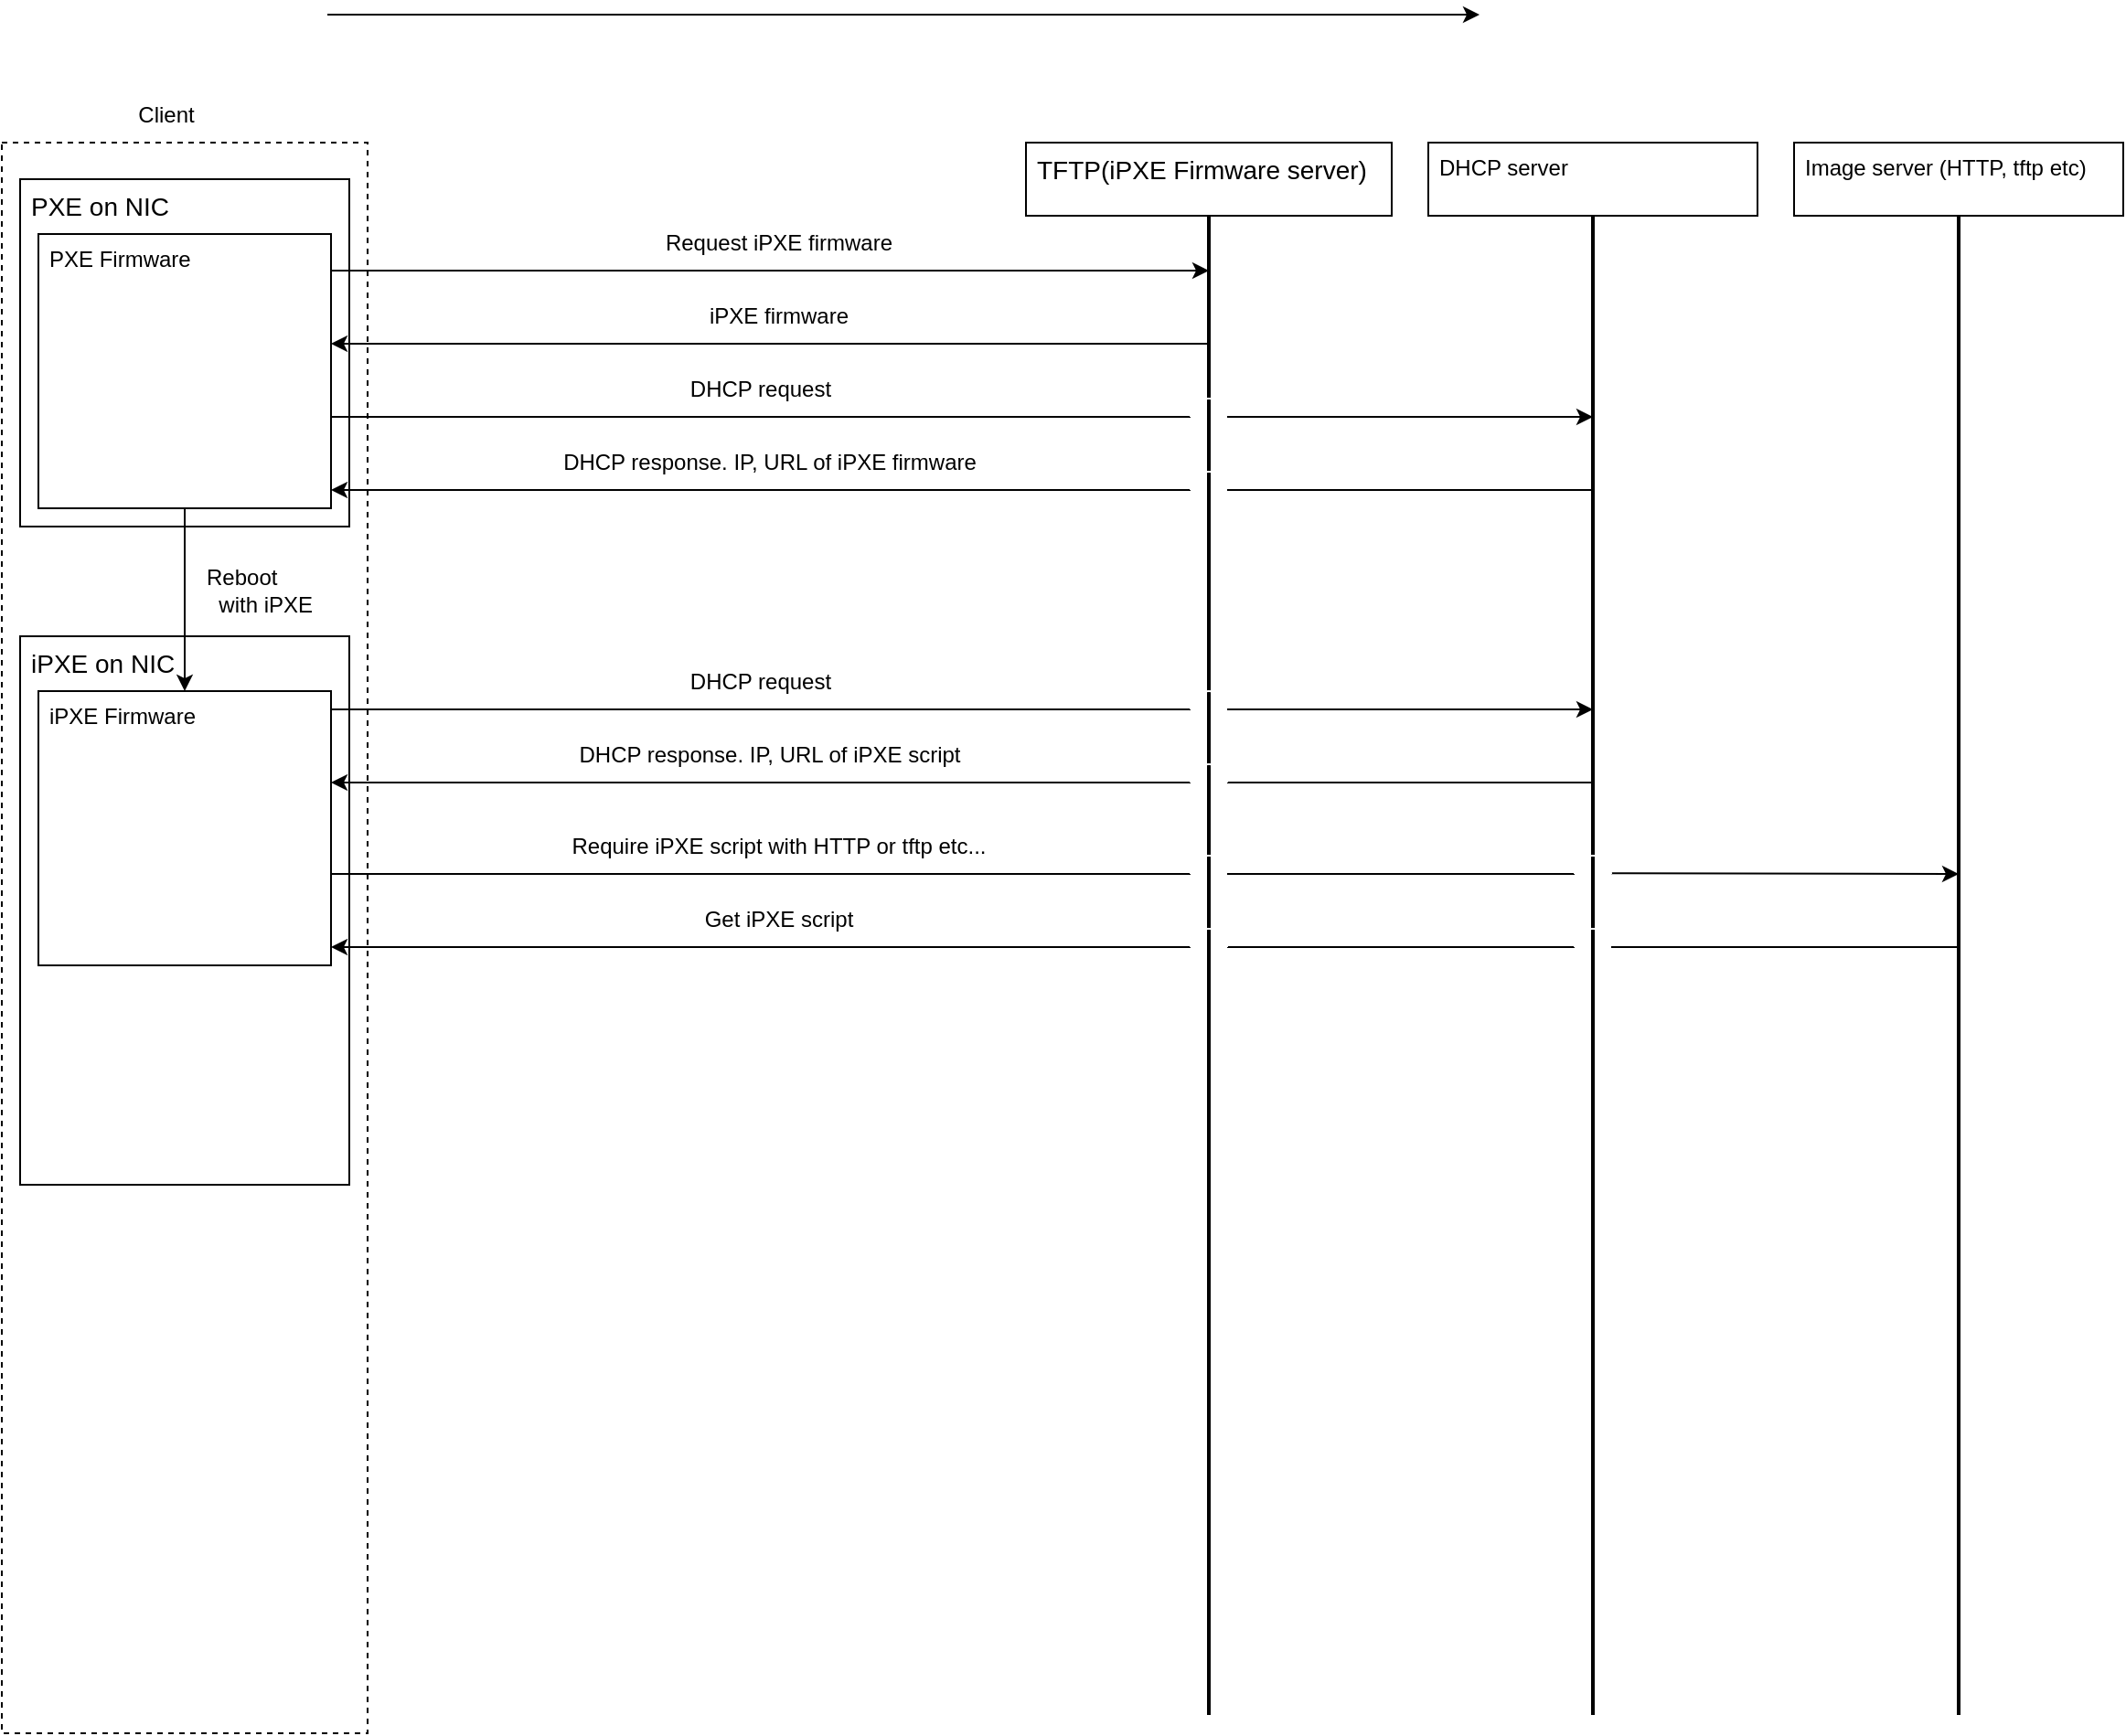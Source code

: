 <mxfile version="21.6.8" type="device" pages="2">
  <diagram name="Page-1" id="wdLr0WEN9A8wBkXY_0je">
    <mxGraphModel dx="1702" dy="861" grid="1" gridSize="10" guides="1" tooltips="1" connect="1" arrows="1" fold="1" page="1" pageScale="1" pageWidth="850" pageHeight="1100" math="0" shadow="0">
      <root>
        <mxCell id="0" />
        <mxCell id="1" parent="0" />
        <mxCell id="QIQMXvPYZB8eV8oO1X8v-1" value="" style="rounded=0;whiteSpace=wrap;html=1;dashed=1;" parent="1" vertex="1">
          <mxGeometry x="80" y="80" width="200" height="870" as="geometry" />
        </mxCell>
        <mxCell id="QIQMXvPYZB8eV8oO1X8v-2" value="Client" style="text;html=1;strokeColor=none;fillColor=none;align=center;verticalAlign=middle;whiteSpace=wrap;rounded=0;" parent="1" vertex="1">
          <mxGeometry x="140" y="50" width="60" height="30" as="geometry" />
        </mxCell>
        <mxCell id="QIQMXvPYZB8eV8oO1X8v-4" value="&lt;span style=&quot;font-size: 14px;&quot;&gt;TFTP(iPXE Firmware server)&lt;/span&gt;" style="rounded=0;whiteSpace=wrap;html=1;align=left;verticalAlign=top;spacingLeft=4;" parent="1" vertex="1">
          <mxGeometry x="640" y="80" width="200" height="40" as="geometry" />
        </mxCell>
        <mxCell id="QIQMXvPYZB8eV8oO1X8v-5" value="&lt;span style=&quot;font-size: 14px;&quot;&gt;PXE on NIC&lt;br&gt;&lt;br&gt;&lt;/span&gt;" style="rounded=0;whiteSpace=wrap;html=1;align=left;verticalAlign=top;spacingLeft=4;" parent="1" vertex="1">
          <mxGeometry x="90" y="100" width="180" height="190" as="geometry" />
        </mxCell>
        <mxCell id="QIQMXvPYZB8eV8oO1X8v-6" value="PXE Firmware" style="rounded=0;whiteSpace=wrap;html=1;align=left;verticalAlign=top;spacingLeft=4;" parent="1" vertex="1">
          <mxGeometry x="100" y="130" width="160" height="150" as="geometry" />
        </mxCell>
        <mxCell id="QIQMXvPYZB8eV8oO1X8v-8" value="DHCP request" style="text;html=1;strokeColor=none;fillColor=none;align=center;verticalAlign=middle;whiteSpace=wrap;rounded=0;" parent="1" vertex="1">
          <mxGeometry x="440" y="200" width="110" height="30" as="geometry" />
        </mxCell>
        <mxCell id="QIQMXvPYZB8eV8oO1X8v-10" value="DHCP response. IP, URL of iPXE firmware" style="text;html=1;strokeColor=none;fillColor=none;align=center;verticalAlign=middle;whiteSpace=wrap;rounded=0;" parent="1" vertex="1">
          <mxGeometry x="380" y="240" width="240" height="30" as="geometry" />
        </mxCell>
        <mxCell id="QIQMXvPYZB8eV8oO1X8v-12" value="" style="endArrow=classic;html=1;rounded=0;" parent="1" edge="1">
          <mxGeometry width="50" height="50" relative="1" as="geometry">
            <mxPoint x="258" y="10" as="sourcePoint" />
            <mxPoint x="888" y="10" as="targetPoint" />
          </mxGeometry>
        </mxCell>
        <mxCell id="QIQMXvPYZB8eV8oO1X8v-14" value="DHCP server" style="rounded=0;whiteSpace=wrap;html=1;align=left;verticalAlign=top;spacingLeft=4;" parent="1" vertex="1">
          <mxGeometry x="860" y="80" width="180" height="40" as="geometry" />
        </mxCell>
        <mxCell id="QIQMXvPYZB8eV8oO1X8v-16" value="" style="endArrow=none;html=1;rounded=0;entryX=0.5;entryY=1;entryDx=0;entryDy=0;fontSize=11;strokeWidth=2;" parent="1" target="QIQMXvPYZB8eV8oO1X8v-14" edge="1">
          <mxGeometry width="50" height="50" relative="1" as="geometry">
            <mxPoint x="950" y="940" as="sourcePoint" />
            <mxPoint x="660" y="610" as="targetPoint" />
          </mxGeometry>
        </mxCell>
        <mxCell id="QIQMXvPYZB8eV8oO1X8v-17" value="" style="endArrow=none;html=1;rounded=0;entryX=0.5;entryY=1;entryDx=0;entryDy=0;fontSize=11;strokeWidth=2;" parent="1" edge="1">
          <mxGeometry width="50" height="50" relative="1" as="geometry">
            <mxPoint x="740" y="940" as="sourcePoint" />
            <mxPoint x="740" y="120" as="targetPoint" />
          </mxGeometry>
        </mxCell>
        <mxCell id="QIQMXvPYZB8eV8oO1X8v-25" value="" style="endArrow=classic;html=1;rounded=0;endFill=1;" parent="1" edge="1">
          <mxGeometry width="50" height="50" relative="1" as="geometry">
            <mxPoint x="260" y="150" as="sourcePoint" />
            <mxPoint x="740" y="150" as="targetPoint" />
          </mxGeometry>
        </mxCell>
        <mxCell id="QIQMXvPYZB8eV8oO1X8v-26" value="Request iPXE firmware" style="text;html=1;strokeColor=none;fillColor=none;align=center;verticalAlign=middle;whiteSpace=wrap;rounded=0;" parent="1" vertex="1">
          <mxGeometry x="430" y="120" width="150" height="30" as="geometry" />
        </mxCell>
        <mxCell id="QIQMXvPYZB8eV8oO1X8v-27" value="" style="endArrow=classic;html=1;rounded=0;" parent="1" edge="1">
          <mxGeometry width="50" height="50" relative="1" as="geometry">
            <mxPoint x="740" y="190" as="sourcePoint" />
            <mxPoint x="260" y="190" as="targetPoint" />
          </mxGeometry>
        </mxCell>
        <mxCell id="QIQMXvPYZB8eV8oO1X8v-28" value="iPXE firmware" style="text;html=1;strokeColor=none;fillColor=none;align=center;verticalAlign=middle;whiteSpace=wrap;rounded=0;" parent="1" vertex="1">
          <mxGeometry x="430" y="160" width="150" height="30" as="geometry" />
        </mxCell>
        <mxCell id="83_jfC4eVc_2DYDsY_gm-1" value="&lt;span style=&quot;font-size: 14px;&quot;&gt;iPXE on NIC&lt;br&gt;&lt;br&gt;&lt;/span&gt;" style="rounded=0;whiteSpace=wrap;html=1;align=left;verticalAlign=top;spacingLeft=4;" vertex="1" parent="1">
          <mxGeometry x="90" y="350" width="180" height="300" as="geometry" />
        </mxCell>
        <mxCell id="83_jfC4eVc_2DYDsY_gm-2" value="iPXE Firmware" style="rounded=0;whiteSpace=wrap;html=1;align=left;verticalAlign=top;spacingLeft=4;" vertex="1" parent="1">
          <mxGeometry x="100" y="380" width="160" height="150" as="geometry" />
        </mxCell>
        <mxCell id="83_jfC4eVc_2DYDsY_gm-3" value="" style="endArrow=classic;html=1;rounded=0;" edge="1" parent="1">
          <mxGeometry width="50" height="50" relative="1" as="geometry">
            <mxPoint x="180" y="280" as="sourcePoint" />
            <mxPoint x="180" y="380" as="targetPoint" />
          </mxGeometry>
        </mxCell>
        <mxCell id="83_jfC4eVc_2DYDsY_gm-7" value="DHCP request" style="text;html=1;strokeColor=none;fillColor=none;align=center;verticalAlign=middle;whiteSpace=wrap;rounded=0;" vertex="1" parent="1">
          <mxGeometry x="440" y="360" width="110" height="30" as="geometry" />
        </mxCell>
        <mxCell id="83_jfC4eVc_2DYDsY_gm-8" value="Reboot &lt;br&gt;&amp;nbsp; with iPXE" style="text;html=1;strokeColor=none;fillColor=none;align=left;verticalAlign=middle;whiteSpace=wrap;rounded=0;" vertex="1" parent="1">
          <mxGeometry x="190" y="310" width="110" height="30" as="geometry" />
        </mxCell>
        <mxCell id="83_jfC4eVc_2DYDsY_gm-12" value="DHCP response. IP, URL of iPXE script" style="text;html=1;strokeColor=none;fillColor=none;align=center;verticalAlign=middle;whiteSpace=wrap;rounded=0;" vertex="1" parent="1">
          <mxGeometry x="380" y="400" width="240" height="30" as="geometry" />
        </mxCell>
        <mxCell id="u-DwzxTgr0Dq0yEyaoE1-7" value="" style="group" vertex="1" connectable="0" parent="1">
          <mxGeometry x="260" y="220" width="690" height="10" as="geometry" />
        </mxCell>
        <mxCell id="QIQMXvPYZB8eV8oO1X8v-7" value="" style="endArrow=none;html=1;rounded=0;endFill=0;" parent="u-DwzxTgr0Dq0yEyaoE1-7" edge="1">
          <mxGeometry width="50" height="50" relative="1" as="geometry">
            <mxPoint y="10" as="sourcePoint" />
            <mxPoint x="470" y="10" as="targetPoint" />
          </mxGeometry>
        </mxCell>
        <mxCell id="QIQMXvPYZB8eV8oO1X8v-20" value="" style="curved=1;endArrow=none;html=1;rounded=0;strokeColor=#FFFFFF;endFill=0;" parent="u-DwzxTgr0Dq0yEyaoE1-7" edge="1">
          <mxGeometry width="50" height="50" relative="1" as="geometry">
            <mxPoint x="490" y="10" as="sourcePoint" />
            <mxPoint x="470" y="10" as="targetPoint" />
            <Array as="points">
              <mxPoint x="490" />
              <mxPoint x="470" />
            </Array>
          </mxGeometry>
        </mxCell>
        <mxCell id="QIQMXvPYZB8eV8oO1X8v-21" value="" style="endArrow=classic;html=1;rounded=0;endFill=1;" parent="u-DwzxTgr0Dq0yEyaoE1-7" edge="1">
          <mxGeometry width="50" height="50" relative="1" as="geometry">
            <mxPoint x="490" y="10" as="sourcePoint" />
            <mxPoint x="690" y="10" as="targetPoint" />
          </mxGeometry>
        </mxCell>
        <mxCell id="u-DwzxTgr0Dq0yEyaoE1-8" value="" style="group" vertex="1" connectable="0" parent="1">
          <mxGeometry x="260" y="260" width="690" height="10" as="geometry" />
        </mxCell>
        <mxCell id="QIQMXvPYZB8eV8oO1X8v-9" value="" style="endArrow=classic;html=1;rounded=0;" parent="u-DwzxTgr0Dq0yEyaoE1-8" edge="1">
          <mxGeometry width="50" height="50" relative="1" as="geometry">
            <mxPoint x="470" y="10" as="sourcePoint" />
            <mxPoint y="10" as="targetPoint" />
          </mxGeometry>
        </mxCell>
        <mxCell id="QIQMXvPYZB8eV8oO1X8v-22" value="" style="curved=1;endArrow=none;html=1;rounded=0;strokeColor=#FFFFFF;endFill=0;" parent="u-DwzxTgr0Dq0yEyaoE1-8" edge="1">
          <mxGeometry width="50" height="50" relative="1" as="geometry">
            <mxPoint x="490" y="10" as="sourcePoint" />
            <mxPoint x="470" y="10" as="targetPoint" />
            <Array as="points">
              <mxPoint x="490" />
              <mxPoint x="470" />
            </Array>
          </mxGeometry>
        </mxCell>
        <mxCell id="QIQMXvPYZB8eV8oO1X8v-24" value="" style="endArrow=none;html=1;rounded=0;endFill=0;" parent="u-DwzxTgr0Dq0yEyaoE1-8" edge="1">
          <mxGeometry width="50" height="50" relative="1" as="geometry">
            <mxPoint x="490" y="10" as="sourcePoint" />
            <mxPoint x="690" y="10" as="targetPoint" />
          </mxGeometry>
        </mxCell>
        <mxCell id="u-DwzxTgr0Dq0yEyaoE1-9" value="" style="group" vertex="1" connectable="0" parent="1">
          <mxGeometry x="260" y="380" width="690" height="10" as="geometry" />
        </mxCell>
        <mxCell id="83_jfC4eVc_2DYDsY_gm-4" value="" style="endArrow=none;html=1;rounded=0;endFill=0;" edge="1" parent="u-DwzxTgr0Dq0yEyaoE1-9">
          <mxGeometry width="50" height="50" relative="1" as="geometry">
            <mxPoint y="10" as="sourcePoint" />
            <mxPoint x="470" y="10" as="targetPoint" />
          </mxGeometry>
        </mxCell>
        <mxCell id="83_jfC4eVc_2DYDsY_gm-5" value="" style="curved=1;endArrow=none;html=1;rounded=0;strokeColor=#FFFFFF;endFill=0;" edge="1" parent="u-DwzxTgr0Dq0yEyaoE1-9">
          <mxGeometry width="50" height="50" relative="1" as="geometry">
            <mxPoint x="490" y="10" as="sourcePoint" />
            <mxPoint x="470" y="10" as="targetPoint" />
            <Array as="points">
              <mxPoint x="490" />
              <mxPoint x="470" />
            </Array>
          </mxGeometry>
        </mxCell>
        <mxCell id="83_jfC4eVc_2DYDsY_gm-6" value="" style="endArrow=classic;html=1;rounded=0;endFill=1;" edge="1" parent="u-DwzxTgr0Dq0yEyaoE1-9">
          <mxGeometry width="50" height="50" relative="1" as="geometry">
            <mxPoint x="490" y="10" as="sourcePoint" />
            <mxPoint x="690" y="10" as="targetPoint" />
          </mxGeometry>
        </mxCell>
        <mxCell id="u-DwzxTgr0Dq0yEyaoE1-10" value="" style="group" vertex="1" connectable="0" parent="1">
          <mxGeometry x="260" y="420" width="690" height="10" as="geometry" />
        </mxCell>
        <mxCell id="83_jfC4eVc_2DYDsY_gm-9" value="" style="endArrow=none;html=1;rounded=0;endFill=0;" edge="1" parent="u-DwzxTgr0Dq0yEyaoE1-10">
          <mxGeometry width="50" height="50" relative="1" as="geometry">
            <mxPoint x="490" y="10" as="sourcePoint" />
            <mxPoint x="690" y="10" as="targetPoint" />
          </mxGeometry>
        </mxCell>
        <mxCell id="83_jfC4eVc_2DYDsY_gm-10" value="" style="endArrow=classic;html=1;rounded=0;" edge="1" parent="u-DwzxTgr0Dq0yEyaoE1-10">
          <mxGeometry width="50" height="50" relative="1" as="geometry">
            <mxPoint x="470" y="10" as="sourcePoint" />
            <mxPoint y="10" as="targetPoint" />
          </mxGeometry>
        </mxCell>
        <mxCell id="83_jfC4eVc_2DYDsY_gm-11" value="" style="curved=1;endArrow=none;html=1;rounded=0;strokeColor=#FFFFFF;endFill=0;" edge="1" parent="u-DwzxTgr0Dq0yEyaoE1-10">
          <mxGeometry width="50" height="50" relative="1" as="geometry">
            <mxPoint x="490" y="10" as="sourcePoint" />
            <mxPoint x="470" y="10" as="targetPoint" />
            <Array as="points">
              <mxPoint x="490" />
              <mxPoint x="470" />
            </Array>
          </mxGeometry>
        </mxCell>
        <mxCell id="u-DwzxTgr0Dq0yEyaoE1-12" value="" style="endArrow=none;html=1;rounded=0;endFill=0;" edge="1" parent="1">
          <mxGeometry width="50" height="50" relative="1" as="geometry">
            <mxPoint x="260" y="480" as="sourcePoint" />
            <mxPoint x="730" y="480" as="targetPoint" />
          </mxGeometry>
        </mxCell>
        <mxCell id="u-DwzxTgr0Dq0yEyaoE1-13" value="" style="curved=1;endArrow=none;html=1;rounded=0;strokeColor=#FFFFFF;endFill=0;" edge="1" parent="1">
          <mxGeometry width="50" height="50" relative="1" as="geometry">
            <mxPoint x="750" y="480" as="sourcePoint" />
            <mxPoint x="730" y="480" as="targetPoint" />
            <Array as="points">
              <mxPoint x="750" y="470" />
              <mxPoint x="730" y="470" />
            </Array>
          </mxGeometry>
        </mxCell>
        <mxCell id="u-DwzxTgr0Dq0yEyaoE1-14" value="" style="endArrow=classic;html=1;rounded=0;endFill=1;" edge="1" parent="1">
          <mxGeometry width="50" height="50" relative="1" as="geometry">
            <mxPoint x="960" y="479.66" as="sourcePoint" />
            <mxPoint x="1150" y="480" as="targetPoint" />
          </mxGeometry>
        </mxCell>
        <mxCell id="u-DwzxTgr0Dq0yEyaoE1-20" value="" style="endArrow=none;html=1;rounded=0;endFill=0;" edge="1" parent="1">
          <mxGeometry width="50" height="50" relative="1" as="geometry">
            <mxPoint x="750" y="480" as="sourcePoint" />
            <mxPoint x="940" y="480" as="targetPoint" />
          </mxGeometry>
        </mxCell>
        <mxCell id="u-DwzxTgr0Dq0yEyaoE1-23" value="" style="curved=1;endArrow=none;html=1;rounded=0;strokeColor=#FFFFFF;endFill=0;" edge="1" parent="1">
          <mxGeometry width="50" height="50" relative="1" as="geometry">
            <mxPoint x="960" y="480" as="sourcePoint" />
            <mxPoint x="940" y="480" as="targetPoint" />
            <Array as="points">
              <mxPoint x="960" y="470" />
              <mxPoint x="940" y="470" />
            </Array>
          </mxGeometry>
        </mxCell>
        <mxCell id="u-DwzxTgr0Dq0yEyaoE1-25" value="Image server (HTTP, tftp etc)" style="rounded=0;whiteSpace=wrap;html=1;align=left;verticalAlign=top;spacingLeft=4;" vertex="1" parent="1">
          <mxGeometry x="1060" y="80" width="180" height="40" as="geometry" />
        </mxCell>
        <mxCell id="u-DwzxTgr0Dq0yEyaoE1-26" value="" style="endArrow=none;html=1;rounded=0;entryX=0.5;entryY=1;entryDx=0;entryDy=0;fontSize=11;strokeWidth=2;" edge="1" parent="1" target="u-DwzxTgr0Dq0yEyaoE1-25">
          <mxGeometry width="50" height="50" relative="1" as="geometry">
            <mxPoint x="1150" y="940" as="sourcePoint" />
            <mxPoint x="860" y="610" as="targetPoint" />
          </mxGeometry>
        </mxCell>
        <mxCell id="u-DwzxTgr0Dq0yEyaoE1-28" value="" style="endArrow=none;html=1;rounded=0;endFill=0;" edge="1" parent="1">
          <mxGeometry width="50" height="50" relative="1" as="geometry">
            <mxPoint x="750" y="520" as="sourcePoint" />
            <mxPoint x="940" y="520" as="targetPoint" />
          </mxGeometry>
        </mxCell>
        <mxCell id="u-DwzxTgr0Dq0yEyaoE1-29" value="" style="endArrow=classic;html=1;rounded=0;" edge="1" parent="1">
          <mxGeometry width="50" height="50" relative="1" as="geometry">
            <mxPoint x="730" y="520" as="sourcePoint" />
            <mxPoint x="260" y="520" as="targetPoint" />
          </mxGeometry>
        </mxCell>
        <mxCell id="u-DwzxTgr0Dq0yEyaoE1-30" value="" style="curved=1;endArrow=none;html=1;rounded=0;strokeColor=#FFFFFF;endFill=0;" edge="1" parent="1">
          <mxGeometry width="50" height="50" relative="1" as="geometry">
            <mxPoint x="750" y="520" as="sourcePoint" />
            <mxPoint x="730" y="520" as="targetPoint" />
            <Array as="points">
              <mxPoint x="750" y="510" />
              <mxPoint x="730" y="510" />
            </Array>
          </mxGeometry>
        </mxCell>
        <mxCell id="u-DwzxTgr0Dq0yEyaoE1-31" value="" style="curved=1;endArrow=none;html=1;rounded=0;strokeColor=#FFFFFF;endFill=0;" edge="1" parent="1">
          <mxGeometry width="50" height="50" relative="1" as="geometry">
            <mxPoint x="960" y="520" as="sourcePoint" />
            <mxPoint x="940" y="520" as="targetPoint" />
            <Array as="points">
              <mxPoint x="960" y="510" />
              <mxPoint x="940" y="510" />
            </Array>
          </mxGeometry>
        </mxCell>
        <mxCell id="u-DwzxTgr0Dq0yEyaoE1-32" value="" style="endArrow=none;html=1;rounded=0;endFill=0;" edge="1" parent="1">
          <mxGeometry width="50" height="50" relative="1" as="geometry">
            <mxPoint x="960" y="520" as="sourcePoint" />
            <mxPoint x="1150" y="520" as="targetPoint" />
          </mxGeometry>
        </mxCell>
        <mxCell id="u-DwzxTgr0Dq0yEyaoE1-33" value="Require iPXE script with HTTP or tftp etc..." style="text;html=1;strokeColor=none;fillColor=none;align=center;verticalAlign=middle;whiteSpace=wrap;rounded=0;" vertex="1" parent="1">
          <mxGeometry x="370" y="450" width="270" height="30" as="geometry" />
        </mxCell>
        <mxCell id="u-DwzxTgr0Dq0yEyaoE1-34" value="Get iPXE script" style="text;html=1;strokeColor=none;fillColor=none;align=center;verticalAlign=middle;whiteSpace=wrap;rounded=0;" vertex="1" parent="1">
          <mxGeometry x="370" y="490" width="270" height="30" as="geometry" />
        </mxCell>
      </root>
    </mxGraphModel>
  </diagram>
  <diagram name="Copy of Page-1" id="KXfx0uUpbntIJ8aQtqaw">
    <mxGraphModel dx="2468" dy="1248" grid="1" gridSize="10" guides="1" tooltips="1" connect="1" arrows="1" fold="1" page="1" pageScale="1" pageWidth="850" pageHeight="1100" math="0" shadow="0">
      <root>
        <mxCell id="mn-BW8EoEAgLOsS7zTWR-0" />
        <mxCell id="mn-BW8EoEAgLOsS7zTWR-1" parent="mn-BW8EoEAgLOsS7zTWR-0" />
        <mxCell id="mn-BW8EoEAgLOsS7zTWR-2" value="" style="rounded=0;whiteSpace=wrap;html=1;dashed=1;" vertex="1" parent="mn-BW8EoEAgLOsS7zTWR-1">
          <mxGeometry x="80" y="80" width="200" height="870" as="geometry" />
        </mxCell>
        <mxCell id="mn-BW8EoEAgLOsS7zTWR-3" value="Client" style="text;html=1;strokeColor=none;fillColor=none;align=center;verticalAlign=middle;whiteSpace=wrap;rounded=0;" vertex="1" parent="mn-BW8EoEAgLOsS7zTWR-1">
          <mxGeometry x="140" y="50" width="60" height="30" as="geometry" />
        </mxCell>
        <mxCell id="mn-BW8EoEAgLOsS7zTWR-4" value="&lt;span style=&quot;font-size: 14px;&quot;&gt;DHCP server&lt;/span&gt;" style="rounded=0;whiteSpace=wrap;html=1;align=left;verticalAlign=top;spacingLeft=4;" vertex="1" parent="mn-BW8EoEAgLOsS7zTWR-1">
          <mxGeometry x="888" y="80" width="180" height="40" as="geometry" />
        </mxCell>
        <mxCell id="mn-BW8EoEAgLOsS7zTWR-5" value="&lt;span style=&quot;font-size: 14px;&quot;&gt;PXE on NIC&lt;br&gt;&lt;br&gt;&lt;/span&gt;" style="rounded=0;whiteSpace=wrap;html=1;align=left;verticalAlign=top;spacingLeft=4;" vertex="1" parent="mn-BW8EoEAgLOsS7zTWR-1">
          <mxGeometry x="90" y="100" width="180" height="190" as="geometry" />
        </mxCell>
        <mxCell id="mn-BW8EoEAgLOsS7zTWR-6" value="PXE Firmware" style="rounded=0;whiteSpace=wrap;html=1;align=left;verticalAlign=top;spacingLeft=4;" vertex="1" parent="mn-BW8EoEAgLOsS7zTWR-1">
          <mxGeometry x="100" y="130" width="160" height="150" as="geometry" />
        </mxCell>
        <mxCell id="mn-BW8EoEAgLOsS7zTWR-7" value="" style="endArrow=none;html=1;rounded=0;endFill=0;" edge="1" parent="mn-BW8EoEAgLOsS7zTWR-1">
          <mxGeometry width="50" height="50" relative="1" as="geometry">
            <mxPoint x="260" y="140" as="sourcePoint" />
            <mxPoint x="730" y="140" as="targetPoint" />
          </mxGeometry>
        </mxCell>
        <mxCell id="mn-BW8EoEAgLOsS7zTWR-8" value="DHCP request" style="text;html=1;strokeColor=none;fillColor=none;align=center;verticalAlign=middle;whiteSpace=wrap;rounded=0;" vertex="1" parent="mn-BW8EoEAgLOsS7zTWR-1">
          <mxGeometry x="440" y="110" width="110" height="30" as="geometry" />
        </mxCell>
        <mxCell id="mn-BW8EoEAgLOsS7zTWR-9" value="" style="endArrow=classic;html=1;rounded=0;" edge="1" parent="mn-BW8EoEAgLOsS7zTWR-1">
          <mxGeometry width="50" height="50" relative="1" as="geometry">
            <mxPoint x="730" y="180" as="sourcePoint" />
            <mxPoint x="260" y="180" as="targetPoint" />
          </mxGeometry>
        </mxCell>
        <mxCell id="mn-BW8EoEAgLOsS7zTWR-10" value="DHCP response. IP, URL of iPXE firmware" style="text;html=1;strokeColor=none;fillColor=none;align=center;verticalAlign=middle;whiteSpace=wrap;rounded=0;" vertex="1" parent="mn-BW8EoEAgLOsS7zTWR-1">
          <mxGeometry x="380" y="150" width="240" height="30" as="geometry" />
        </mxCell>
        <mxCell id="mn-BW8EoEAgLOsS7zTWR-11" value="" style="endArrow=classic;html=1;rounded=0;" edge="1" parent="mn-BW8EoEAgLOsS7zTWR-1">
          <mxGeometry width="50" height="50" relative="1" as="geometry">
            <mxPoint x="258" y="10" as="sourcePoint" />
            <mxPoint x="888" y="10" as="targetPoint" />
          </mxGeometry>
        </mxCell>
        <mxCell id="mn-BW8EoEAgLOsS7zTWR-12" value="TFTP(iPXE Firmware server)" style="rounded=0;whiteSpace=wrap;html=1;align=left;verticalAlign=top;spacingLeft=4;" vertex="1" parent="mn-BW8EoEAgLOsS7zTWR-1">
          <mxGeometry x="650" y="80" width="180" height="40" as="geometry" />
        </mxCell>
        <mxCell id="mn-BW8EoEAgLOsS7zTWR-13" value="" style="endArrow=none;html=1;rounded=0;entryX=0.5;entryY=1;entryDx=0;entryDy=0;fontSize=11;strokeWidth=2;" edge="1" parent="mn-BW8EoEAgLOsS7zTWR-1" target="mn-BW8EoEAgLOsS7zTWR-12">
          <mxGeometry width="50" height="50" relative="1" as="geometry">
            <mxPoint x="740" y="940" as="sourcePoint" />
            <mxPoint x="450" y="610" as="targetPoint" />
          </mxGeometry>
        </mxCell>
        <mxCell id="mn-BW8EoEAgLOsS7zTWR-14" value="" style="endArrow=none;html=1;rounded=0;entryX=0.5;entryY=1;entryDx=0;entryDy=0;fontSize=11;strokeWidth=2;" edge="1" parent="mn-BW8EoEAgLOsS7zTWR-1">
          <mxGeometry width="50" height="50" relative="1" as="geometry">
            <mxPoint x="980" y="940" as="sourcePoint" />
            <mxPoint x="980" y="120" as="targetPoint" />
          </mxGeometry>
        </mxCell>
        <mxCell id="mn-BW8EoEAgLOsS7zTWR-15" value="" style="curved=1;endArrow=none;html=1;rounded=0;strokeColor=#FFFFFF;endFill=0;" edge="1" parent="mn-BW8EoEAgLOsS7zTWR-1">
          <mxGeometry width="50" height="50" relative="1" as="geometry">
            <mxPoint x="750" y="140" as="sourcePoint" />
            <mxPoint x="730" y="140" as="targetPoint" />
            <Array as="points">
              <mxPoint x="750" y="130" />
              <mxPoint x="730" y="130" />
            </Array>
          </mxGeometry>
        </mxCell>
        <mxCell id="mn-BW8EoEAgLOsS7zTWR-16" value="" style="endArrow=classic;html=1;rounded=0;endFill=1;" edge="1" parent="mn-BW8EoEAgLOsS7zTWR-1">
          <mxGeometry width="50" height="50" relative="1" as="geometry">
            <mxPoint x="750" y="140" as="sourcePoint" />
            <mxPoint x="980" y="140" as="targetPoint" />
          </mxGeometry>
        </mxCell>
        <mxCell id="mn-BW8EoEAgLOsS7zTWR-17" value="" style="curved=1;endArrow=none;html=1;rounded=0;strokeColor=#FFFFFF;endFill=0;" edge="1" parent="mn-BW8EoEAgLOsS7zTWR-1">
          <mxGeometry width="50" height="50" relative="1" as="geometry">
            <mxPoint x="750" y="180" as="sourcePoint" />
            <mxPoint x="730" y="180" as="targetPoint" />
            <Array as="points">
              <mxPoint x="750" y="170" />
              <mxPoint x="730" y="170" />
            </Array>
          </mxGeometry>
        </mxCell>
        <mxCell id="mn-BW8EoEAgLOsS7zTWR-18" value="" style="endArrow=none;html=1;rounded=0;endFill=0;" edge="1" parent="mn-BW8EoEAgLOsS7zTWR-1">
          <mxGeometry width="50" height="50" relative="1" as="geometry">
            <mxPoint x="750" y="180" as="sourcePoint" />
            <mxPoint x="980" y="180" as="targetPoint" />
          </mxGeometry>
        </mxCell>
        <mxCell id="mn-BW8EoEAgLOsS7zTWR-19" value="" style="endArrow=classic;html=1;rounded=0;endFill=1;" edge="1" parent="mn-BW8EoEAgLOsS7zTWR-1">
          <mxGeometry width="50" height="50" relative="1" as="geometry">
            <mxPoint x="260" y="230" as="sourcePoint" />
            <mxPoint x="740" y="230" as="targetPoint" />
          </mxGeometry>
        </mxCell>
        <mxCell id="mn-BW8EoEAgLOsS7zTWR-20" value="Request iPXE firmware" style="text;html=1;strokeColor=none;fillColor=none;align=center;verticalAlign=middle;whiteSpace=wrap;rounded=0;" vertex="1" parent="mn-BW8EoEAgLOsS7zTWR-1">
          <mxGeometry x="430" y="200" width="150" height="30" as="geometry" />
        </mxCell>
        <mxCell id="mn-BW8EoEAgLOsS7zTWR-21" value="" style="endArrow=classic;html=1;rounded=0;" edge="1" parent="mn-BW8EoEAgLOsS7zTWR-1">
          <mxGeometry width="50" height="50" relative="1" as="geometry">
            <mxPoint x="740" y="270" as="sourcePoint" />
            <mxPoint x="260" y="270" as="targetPoint" />
          </mxGeometry>
        </mxCell>
        <mxCell id="mn-BW8EoEAgLOsS7zTWR-22" value="iPXE firmware" style="text;html=1;strokeColor=none;fillColor=none;align=center;verticalAlign=middle;whiteSpace=wrap;rounded=0;" vertex="1" parent="mn-BW8EoEAgLOsS7zTWR-1">
          <mxGeometry x="430" y="240" width="150" height="30" as="geometry" />
        </mxCell>
        <mxCell id="mn-BW8EoEAgLOsS7zTWR-23" value="&lt;span style=&quot;font-size: 14px;&quot;&gt;iPXE on NIC&lt;br&gt;&lt;br&gt;&lt;/span&gt;" style="rounded=0;whiteSpace=wrap;html=1;align=left;verticalAlign=top;spacingLeft=4;" vertex="1" parent="mn-BW8EoEAgLOsS7zTWR-1">
          <mxGeometry x="90" y="350" width="180" height="300" as="geometry" />
        </mxCell>
        <mxCell id="mn-BW8EoEAgLOsS7zTWR-24" value="iPXE Firmware" style="rounded=0;whiteSpace=wrap;html=1;align=left;verticalAlign=top;spacingLeft=4;" vertex="1" parent="mn-BW8EoEAgLOsS7zTWR-1">
          <mxGeometry x="100" y="380" width="160" height="150" as="geometry" />
        </mxCell>
        <mxCell id="mn-BW8EoEAgLOsS7zTWR-25" value="" style="endArrow=classic;html=1;rounded=0;" edge="1" parent="mn-BW8EoEAgLOsS7zTWR-1">
          <mxGeometry width="50" height="50" relative="1" as="geometry">
            <mxPoint x="180" y="280" as="sourcePoint" />
            <mxPoint x="180" y="380" as="targetPoint" />
          </mxGeometry>
        </mxCell>
        <mxCell id="mn-BW8EoEAgLOsS7zTWR-26" value="" style="endArrow=none;html=1;rounded=0;endFill=0;" edge="1" parent="mn-BW8EoEAgLOsS7zTWR-1">
          <mxGeometry width="50" height="50" relative="1" as="geometry">
            <mxPoint x="260" y="390" as="sourcePoint" />
            <mxPoint x="730" y="390" as="targetPoint" />
          </mxGeometry>
        </mxCell>
        <mxCell id="mn-BW8EoEAgLOsS7zTWR-27" value="" style="curved=1;endArrow=none;html=1;rounded=0;strokeColor=#FFFFFF;endFill=0;" edge="1" parent="mn-BW8EoEAgLOsS7zTWR-1">
          <mxGeometry width="50" height="50" relative="1" as="geometry">
            <mxPoint x="750" y="390" as="sourcePoint" />
            <mxPoint x="730" y="390" as="targetPoint" />
            <Array as="points">
              <mxPoint x="750" y="380" />
              <mxPoint x="730" y="380" />
            </Array>
          </mxGeometry>
        </mxCell>
        <mxCell id="mn-BW8EoEAgLOsS7zTWR-28" value="" style="endArrow=classic;html=1;rounded=0;endFill=1;" edge="1" parent="mn-BW8EoEAgLOsS7zTWR-1">
          <mxGeometry width="50" height="50" relative="1" as="geometry">
            <mxPoint x="750" y="390" as="sourcePoint" />
            <mxPoint x="980" y="390" as="targetPoint" />
          </mxGeometry>
        </mxCell>
        <mxCell id="mn-BW8EoEAgLOsS7zTWR-29" value="DHCP request" style="text;html=1;strokeColor=none;fillColor=none;align=center;verticalAlign=middle;whiteSpace=wrap;rounded=0;" vertex="1" parent="mn-BW8EoEAgLOsS7zTWR-1">
          <mxGeometry x="440" y="360" width="110" height="30" as="geometry" />
        </mxCell>
        <mxCell id="mn-BW8EoEAgLOsS7zTWR-30" value="Reboot &lt;br&gt;&amp;nbsp; with iPXE" style="text;html=1;strokeColor=none;fillColor=none;align=left;verticalAlign=middle;whiteSpace=wrap;rounded=0;" vertex="1" parent="mn-BW8EoEAgLOsS7zTWR-1">
          <mxGeometry x="190" y="310" width="110" height="30" as="geometry" />
        </mxCell>
        <mxCell id="mn-BW8EoEAgLOsS7zTWR-31" value="" style="endArrow=none;html=1;rounded=0;endFill=0;" edge="1" parent="mn-BW8EoEAgLOsS7zTWR-1">
          <mxGeometry width="50" height="50" relative="1" as="geometry">
            <mxPoint x="750" y="430" as="sourcePoint" />
            <mxPoint x="980" y="430" as="targetPoint" />
          </mxGeometry>
        </mxCell>
        <mxCell id="mn-BW8EoEAgLOsS7zTWR-32" value="" style="endArrow=classic;html=1;rounded=0;" edge="1" parent="mn-BW8EoEAgLOsS7zTWR-1">
          <mxGeometry width="50" height="50" relative="1" as="geometry">
            <mxPoint x="730" y="430" as="sourcePoint" />
            <mxPoint x="260" y="430" as="targetPoint" />
          </mxGeometry>
        </mxCell>
        <mxCell id="mn-BW8EoEAgLOsS7zTWR-33" value="" style="curved=1;endArrow=none;html=1;rounded=0;strokeColor=#FFFFFF;endFill=0;" edge="1" parent="mn-BW8EoEAgLOsS7zTWR-1">
          <mxGeometry width="50" height="50" relative="1" as="geometry">
            <mxPoint x="750" y="430" as="sourcePoint" />
            <mxPoint x="730" y="430" as="targetPoint" />
            <Array as="points">
              <mxPoint x="750" y="420" />
              <mxPoint x="730" y="420" />
            </Array>
          </mxGeometry>
        </mxCell>
        <mxCell id="mn-BW8EoEAgLOsS7zTWR-34" value="DHCP response. IP, URL of iPXE script" style="text;html=1;strokeColor=none;fillColor=none;align=center;verticalAlign=middle;whiteSpace=wrap;rounded=0;" vertex="1" parent="mn-BW8EoEAgLOsS7zTWR-1">
          <mxGeometry x="380" y="400" width="240" height="30" as="geometry" />
        </mxCell>
      </root>
    </mxGraphModel>
  </diagram>
</mxfile>
